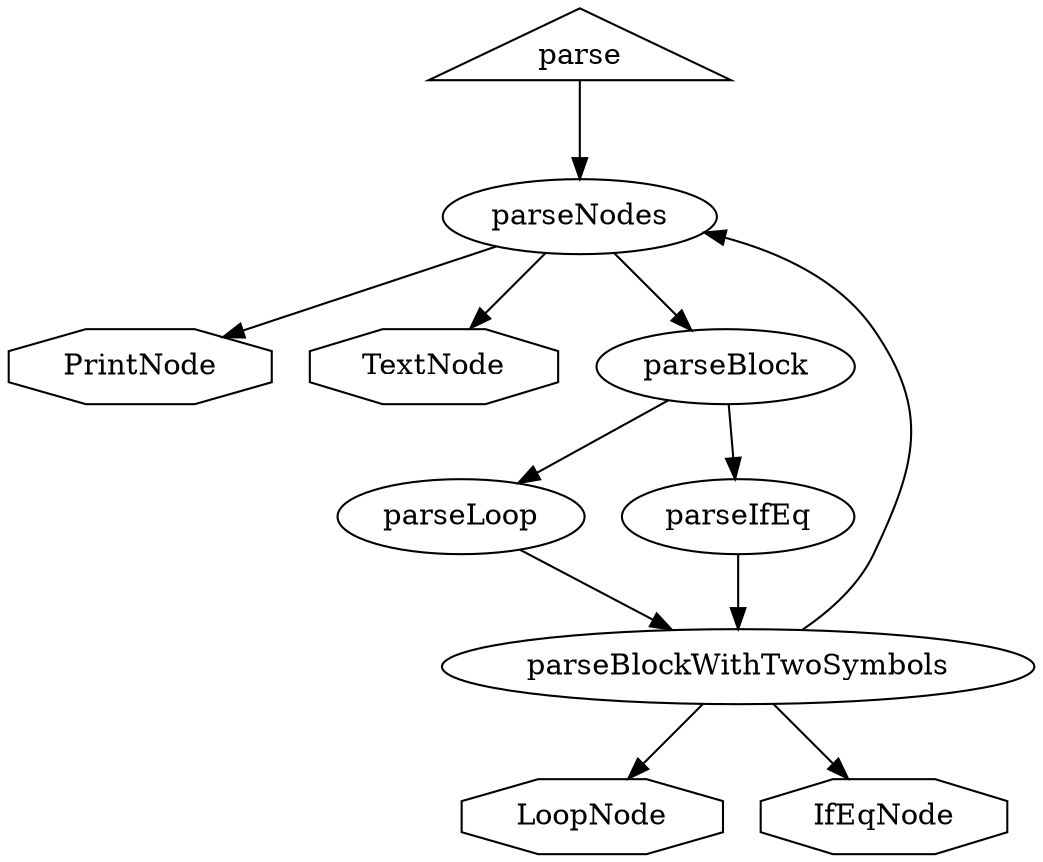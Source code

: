 digraph {
    parse [shape="triangle"]

    PrintNode [shape="octagon"]
    TextNode [shape="octagon"]
    LoopNode [shape="octagon"]
    IfEqNode [shape="octagon"]

    parse -> parseNodes

    parseNodes -> PrintNode
    parseNodes -> TextNode

    parseNodes -> parseBlock
    parseBlock -> parseLoop
    parseBlock -> parseIfEq

    parseLoop -> parseBlockWithTwoSymbols
    parseIfEq -> parseBlockWithTwoSymbols

    parseBlockWithTwoSymbols -> LoopNode
    parseBlockWithTwoSymbols -> IfEqNode
    parseBlockWithTwoSymbols -> parseNodes
}